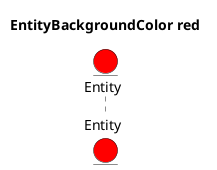@startuml
'!include ../../../plantuml-styles/plantuml-ae-skinparam-ex.iuml

skinparam EntityBackgroundColor red

title EntityBackgroundColor red

entity Entity
@enduml